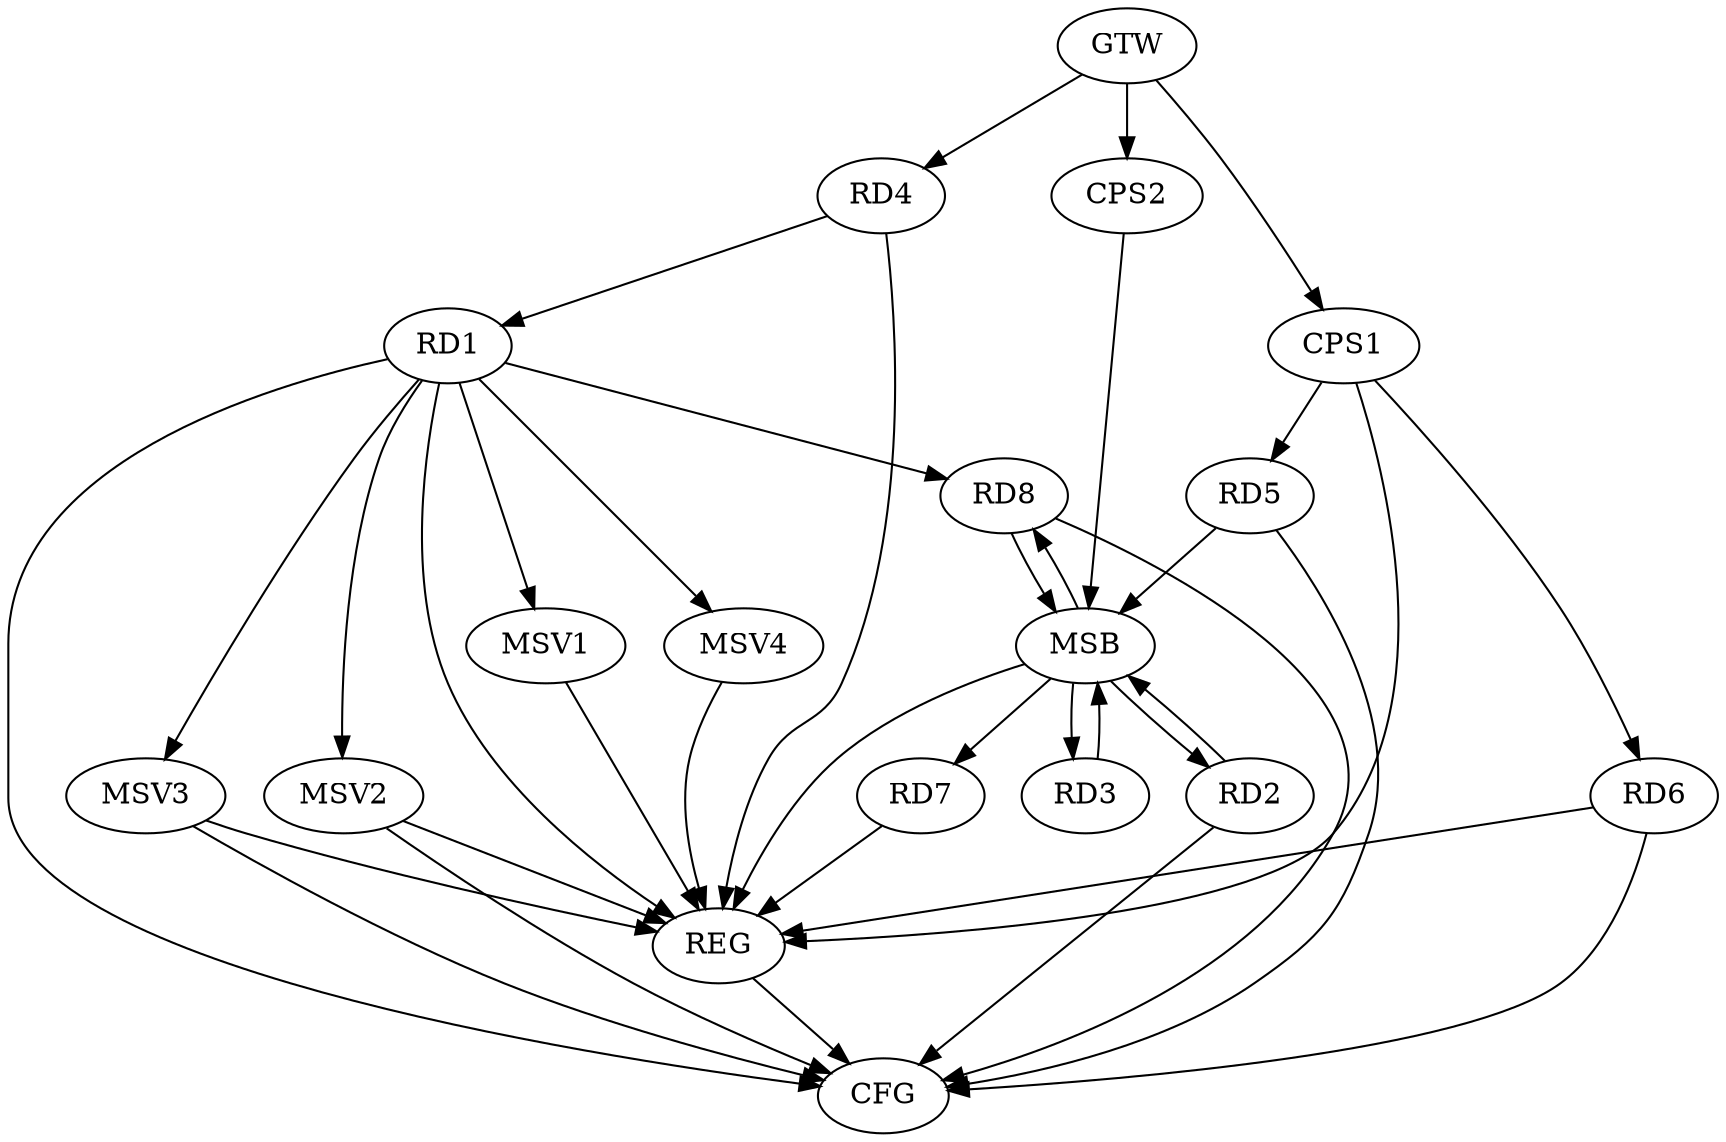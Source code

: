 strict digraph G {
  RD1 [ label="RD1" ];
  RD2 [ label="RD2" ];
  RD3 [ label="RD3" ];
  RD4 [ label="RD4" ];
  RD5 [ label="RD5" ];
  RD6 [ label="RD6" ];
  RD7 [ label="RD7" ];
  RD8 [ label="RD8" ];
  CPS1 [ label="CPS1" ];
  CPS2 [ label="CPS2" ];
  GTW [ label="GTW" ];
  REG [ label="REG" ];
  MSB [ label="MSB" ];
  CFG [ label="CFG" ];
  MSV1 [ label="MSV1" ];
  MSV2 [ label="MSV2" ];
  MSV3 [ label="MSV3" ];
  MSV4 [ label="MSV4" ];
  RD4 -> RD1;
  RD1 -> RD8;
  CPS1 -> RD5;
  CPS1 -> RD6;
  GTW -> RD4;
  GTW -> CPS1;
  GTW -> CPS2;
  RD1 -> REG;
  RD4 -> REG;
  RD6 -> REG;
  RD7 -> REG;
  CPS1 -> REG;
  RD2 -> MSB;
  MSB -> RD3;
  MSB -> RD7;
  MSB -> REG;
  RD3 -> MSB;
  MSB -> RD2;
  RD5 -> MSB;
  RD8 -> MSB;
  CPS2 -> MSB;
  MSB -> RD8;
  RD5 -> CFG;
  RD2 -> CFG;
  RD6 -> CFG;
  RD8 -> CFG;
  RD1 -> CFG;
  REG -> CFG;
  RD1 -> MSV1;
  MSV1 -> REG;
  RD1 -> MSV2;
  MSV2 -> REG;
  MSV2 -> CFG;
  RD1 -> MSV3;
  MSV3 -> REG;
  MSV3 -> CFG;
  RD1 -> MSV4;
  MSV4 -> REG;
}
